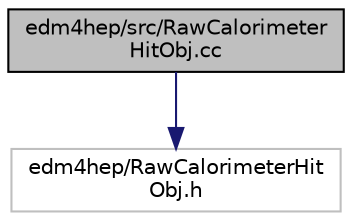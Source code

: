 digraph "edm4hep/src/RawCalorimeterHitObj.cc"
{
 // LATEX_PDF_SIZE
  edge [fontname="Helvetica",fontsize="10",labelfontname="Helvetica",labelfontsize="10"];
  node [fontname="Helvetica",fontsize="10",shape=record];
  Node1 [label="edm4hep/src/RawCalorimeter\lHitObj.cc",height=0.2,width=0.4,color="black", fillcolor="grey75", style="filled", fontcolor="black",tooltip=" "];
  Node1 -> Node2 [color="midnightblue",fontsize="10",style="solid",fontname="Helvetica"];
  Node2 [label="edm4hep/RawCalorimeterHit\lObj.h",height=0.2,width=0.4,color="grey75", fillcolor="white", style="filled",tooltip=" "];
}
